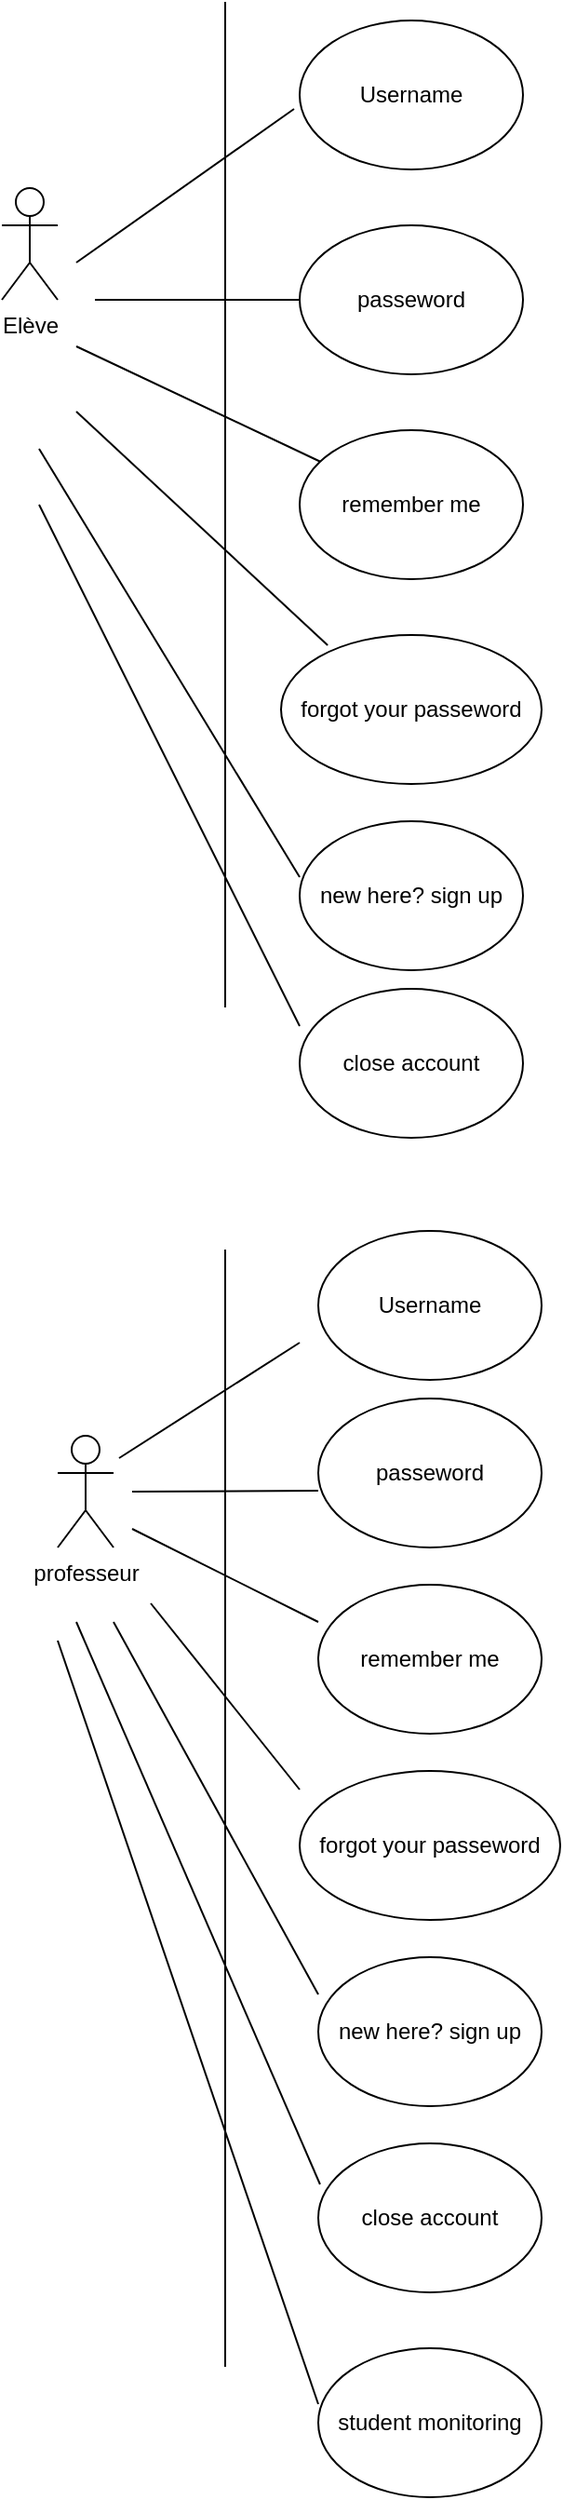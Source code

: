 <mxfile version="20.8.20" type="github"><diagram name="Page-1" id="nL-B-oJyb3y3g8jjq5P1"><mxGraphModel dx="984" dy="585" grid="1" gridSize="10" guides="1" tooltips="1" connect="1" arrows="1" fold="1" page="1" pageScale="1" pageWidth="850" pageHeight="1100" math="0" shadow="0"><root><mxCell id="0"/><mxCell id="1" parent="0"/><mxCell id="Jd9YhAcsdi76doxtZ0r0-1" value="Elève" style="shape=umlActor;verticalLabelPosition=bottom;verticalAlign=top;html=1;outlineConnect=0;" vertex="1" parent="1"><mxGeometry x="80" y="130" width="30" height="60" as="geometry"/></mxCell><mxCell id="Jd9YhAcsdi76doxtZ0r0-2" value="professeur" style="shape=umlActor;verticalLabelPosition=bottom;verticalAlign=top;html=1;outlineConnect=0;" vertex="1" parent="1"><mxGeometry x="110" y="800" width="30" height="60" as="geometry"/></mxCell><mxCell id="Jd9YhAcsdi76doxtZ0r0-3" value="Username" style="ellipse;whiteSpace=wrap;html=1;" vertex="1" parent="1"><mxGeometry x="240" y="40" width="120" height="80" as="geometry"/></mxCell><mxCell id="Jd9YhAcsdi76doxtZ0r0-4" value="passeword" style="ellipse;whiteSpace=wrap;html=1;" vertex="1" parent="1"><mxGeometry x="240" y="150" width="120" height="80" as="geometry"/></mxCell><mxCell id="Jd9YhAcsdi76doxtZ0r0-5" value="remember me" style="ellipse;whiteSpace=wrap;html=1;" vertex="1" parent="1"><mxGeometry x="240" y="260" width="120" height="80" as="geometry"/></mxCell><mxCell id="Jd9YhAcsdi76doxtZ0r0-6" value="forgot your passeword" style="ellipse;whiteSpace=wrap;html=1;" vertex="1" parent="1"><mxGeometry x="230" y="370" width="140" height="80" as="geometry"/></mxCell><mxCell id="Jd9YhAcsdi76doxtZ0r0-7" value="new here? sign up" style="ellipse;whiteSpace=wrap;html=1;" vertex="1" parent="1"><mxGeometry x="240" y="470" width="120" height="80" as="geometry"/></mxCell><mxCell id="Jd9YhAcsdi76doxtZ0r0-10" value="" style="endArrow=none;html=1;rounded=0;entryX=-0.025;entryY=0.594;entryDx=0;entryDy=0;entryPerimeter=0;" edge="1" parent="1" target="Jd9YhAcsdi76doxtZ0r0-3"><mxGeometry width="50" height="50" relative="1" as="geometry"><mxPoint x="120" y="170" as="sourcePoint"/><mxPoint x="180" y="120" as="targetPoint"/></mxGeometry></mxCell><mxCell id="Jd9YhAcsdi76doxtZ0r0-11" value="" style="endArrow=none;html=1;rounded=0;" edge="1" parent="1" target="Jd9YhAcsdi76doxtZ0r0-5"><mxGeometry width="50" height="50" relative="1" as="geometry"><mxPoint x="120" y="215" as="sourcePoint"/><mxPoint x="170" y="165" as="targetPoint"/></mxGeometry></mxCell><mxCell id="Jd9YhAcsdi76doxtZ0r0-12" value="" style="endArrow=none;html=1;rounded=0;" edge="1" parent="1" target="Jd9YhAcsdi76doxtZ0r0-4"><mxGeometry width="50" height="50" relative="1" as="geometry"><mxPoint x="130" y="190" as="sourcePoint"/><mxPoint x="180" y="140" as="targetPoint"/></mxGeometry></mxCell><mxCell id="Jd9YhAcsdi76doxtZ0r0-14" value="" style="endArrow=none;html=1;rounded=0;entryX=0.179;entryY=0.069;entryDx=0;entryDy=0;entryPerimeter=0;" edge="1" parent="1" target="Jd9YhAcsdi76doxtZ0r0-6"><mxGeometry width="50" height="50" relative="1" as="geometry"><mxPoint x="120" y="250" as="sourcePoint"/><mxPoint x="170" y="200" as="targetPoint"/></mxGeometry></mxCell><mxCell id="Jd9YhAcsdi76doxtZ0r0-15" value="" style="endArrow=none;html=1;rounded=0;entryX=0;entryY=0.375;entryDx=0;entryDy=0;entryPerimeter=0;" edge="1" parent="1" target="Jd9YhAcsdi76doxtZ0r0-7"><mxGeometry width="50" height="50" relative="1" as="geometry"><mxPoint x="100" y="270" as="sourcePoint"/><mxPoint x="230" y="480" as="targetPoint"/></mxGeometry></mxCell><mxCell id="Jd9YhAcsdi76doxtZ0r0-18" value="Username" style="ellipse;whiteSpace=wrap;html=1;" vertex="1" parent="1"><mxGeometry x="250" y="690" width="120" height="80" as="geometry"/></mxCell><mxCell id="Jd9YhAcsdi76doxtZ0r0-19" value="passeword" style="ellipse;whiteSpace=wrap;html=1;" vertex="1" parent="1"><mxGeometry x="250" y="780" width="120" height="80" as="geometry"/></mxCell><mxCell id="Jd9YhAcsdi76doxtZ0r0-20" value="remember me" style="ellipse;whiteSpace=wrap;html=1;" vertex="1" parent="1"><mxGeometry x="250" y="880" width="120" height="80" as="geometry"/></mxCell><mxCell id="Jd9YhAcsdi76doxtZ0r0-21" value="forgot your passeword" style="ellipse;whiteSpace=wrap;html=1;" vertex="1" parent="1"><mxGeometry x="240" y="980" width="140" height="80" as="geometry"/></mxCell><mxCell id="Jd9YhAcsdi76doxtZ0r0-22" value="new here? sign up" style="ellipse;whiteSpace=wrap;html=1;" vertex="1" parent="1"><mxGeometry x="250" y="1080" width="120" height="80" as="geometry"/></mxCell><mxCell id="Jd9YhAcsdi76doxtZ0r0-23" value="" style="endArrow=none;html=1;rounded=0;" edge="1" parent="1"><mxGeometry width="50" height="50" relative="1" as="geometry"><mxPoint x="143" y="812" as="sourcePoint"/><mxPoint x="240" y="750" as="targetPoint"/></mxGeometry></mxCell><mxCell id="Jd9YhAcsdi76doxtZ0r0-24" value="" style="endArrow=none;html=1;rounded=0;" edge="1" parent="1"><mxGeometry width="50" height="50" relative="1" as="geometry"><mxPoint x="150" y="830" as="sourcePoint"/><mxPoint x="250" y="829.5" as="targetPoint"/></mxGeometry></mxCell><mxCell id="Jd9YhAcsdi76doxtZ0r0-25" value="" style="endArrow=none;html=1;rounded=0;" edge="1" parent="1"><mxGeometry width="50" height="50" relative="1" as="geometry"><mxPoint x="150" y="850" as="sourcePoint"/><mxPoint x="250" y="900" as="targetPoint"/></mxGeometry></mxCell><mxCell id="Jd9YhAcsdi76doxtZ0r0-26" value="" style="endArrow=none;html=1;rounded=0;" edge="1" parent="1"><mxGeometry width="50" height="50" relative="1" as="geometry"><mxPoint x="160" y="890" as="sourcePoint"/><mxPoint x="240" y="990" as="targetPoint"/></mxGeometry></mxCell><mxCell id="Jd9YhAcsdi76doxtZ0r0-27" value="" style="endArrow=none;html=1;rounded=0;" edge="1" parent="1"><mxGeometry width="50" height="50" relative="1" as="geometry"><mxPoint x="140" y="900" as="sourcePoint"/><mxPoint x="250" y="1100" as="targetPoint"/></mxGeometry></mxCell><mxCell id="Jd9YhAcsdi76doxtZ0r0-28" value="student monitoring" style="ellipse;whiteSpace=wrap;html=1;" vertex="1" parent="1"><mxGeometry x="250" y="1290" width="120" height="80" as="geometry"/></mxCell><mxCell id="Jd9YhAcsdi76doxtZ0r0-29" value="" style="endArrow=none;html=1;rounded=0;entryX=0.008;entryY=0.275;entryDx=0;entryDy=0;entryPerimeter=0;" edge="1" parent="1" target="Jd9YhAcsdi76doxtZ0r0-49"><mxGeometry width="50" height="50" relative="1" as="geometry"><mxPoint x="120" y="900" as="sourcePoint"/><mxPoint x="240" y="1180" as="targetPoint"/></mxGeometry></mxCell><mxCell id="Jd9YhAcsdi76doxtZ0r0-30" value="" style="endArrow=none;html=1;rounded=0;" edge="1" parent="1"><mxGeometry width="50" height="50" relative="1" as="geometry"><mxPoint x="200" y="570" as="sourcePoint"/><mxPoint x="200" y="30" as="targetPoint"/></mxGeometry></mxCell><mxCell id="Jd9YhAcsdi76doxtZ0r0-32" value="" style="endArrow=none;html=1;rounded=0;" edge="1" parent="1"><mxGeometry width="50" height="50" relative="1" as="geometry"><mxPoint x="200" y="1300" as="sourcePoint"/><mxPoint x="200" y="700" as="targetPoint"/></mxGeometry></mxCell><mxCell id="Jd9YhAcsdi76doxtZ0r0-47" value="close account" style="ellipse;whiteSpace=wrap;html=1;" vertex="1" parent="1"><mxGeometry x="240" y="560" width="120" height="80" as="geometry"/></mxCell><mxCell id="Jd9YhAcsdi76doxtZ0r0-48" value="" style="endArrow=none;html=1;rounded=0;entryX=0;entryY=0.375;entryDx=0;entryDy=0;entryPerimeter=0;" edge="1" parent="1"><mxGeometry width="50" height="50" relative="1" as="geometry"><mxPoint x="100" y="300" as="sourcePoint"/><mxPoint x="240" y="580" as="targetPoint"/></mxGeometry></mxCell><mxCell id="Jd9YhAcsdi76doxtZ0r0-49" value="close account" style="ellipse;whiteSpace=wrap;html=1;" vertex="1" parent="1"><mxGeometry x="250" y="1180" width="120" height="80" as="geometry"/></mxCell><mxCell id="Jd9YhAcsdi76doxtZ0r0-50" value="" style="endArrow=none;html=1;rounded=0;" edge="1" parent="1"><mxGeometry width="50" height="50" relative="1" as="geometry"><mxPoint x="110" y="910" as="sourcePoint"/><mxPoint x="250" y="1320" as="targetPoint"/></mxGeometry></mxCell></root></mxGraphModel></diagram></mxfile>